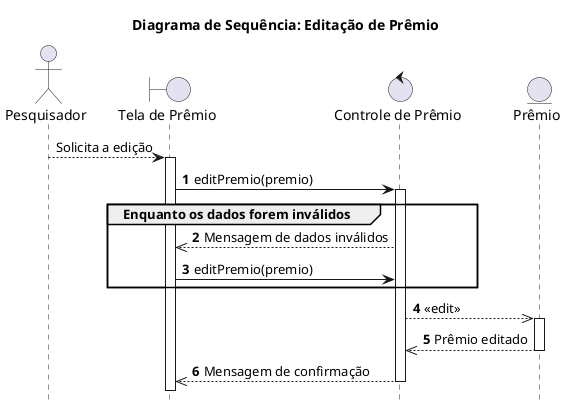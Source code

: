 @startuml DiagramaEditarPremio
title "Diagrama de Sequência: Editação de Prêmio"
hide footbox

actor "Pesquisador" as Pesquisador
boundary "Tela de Prêmio" as UIPremio
control "Controle de Prêmio" as ControlePremio
entity "Prêmio" as Premio

Pesquisador --> UIPremio ++: Solicita a edição

autonumber
UIPremio -> ControlePremio++: editPremio(premio)

group Enquanto os dados forem inválidos
ControlePremio -->> UIPremio: Mensagem de dados inválidos
UIPremio -> ControlePremio: editPremio(premio)
end

ControlePremio -->> Premio ++: <<edit>>
Premio -->> ControlePremio --: Prêmio editado
ControlePremio -->> UIPremio --: Mensagem de confirmação
autonumber stop
@enduml